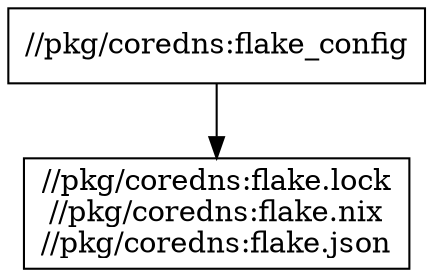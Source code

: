 digraph mygraph {
  node [shape=box];
  "//pkg/coredns:flake_config"
  "//pkg/coredns:flake_config" -> "//pkg/coredns:flake.lock\n//pkg/coredns:flake.nix\n//pkg/coredns:flake.json"
  "//pkg/coredns:flake.lock\n//pkg/coredns:flake.nix\n//pkg/coredns:flake.json"
}
